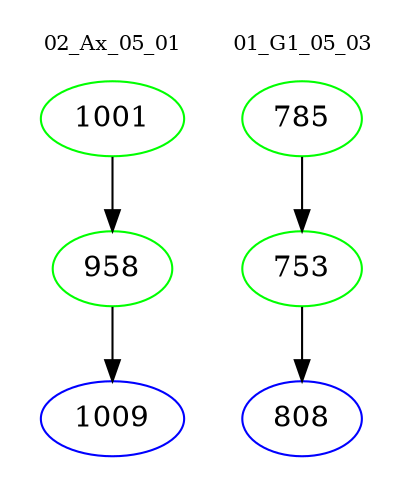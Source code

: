 digraph{
subgraph cluster_0 {
color = white
label = "02_Ax_05_01";
fontsize=10;
T0_1001 [label="1001", color="green"]
T0_1001 -> T0_958 [color="black"]
T0_958 [label="958", color="green"]
T0_958 -> T0_1009 [color="black"]
T0_1009 [label="1009", color="blue"]
}
subgraph cluster_1 {
color = white
label = "01_G1_05_03";
fontsize=10;
T1_785 [label="785", color="green"]
T1_785 -> T1_753 [color="black"]
T1_753 [label="753", color="green"]
T1_753 -> T1_808 [color="black"]
T1_808 [label="808", color="blue"]
}
}
